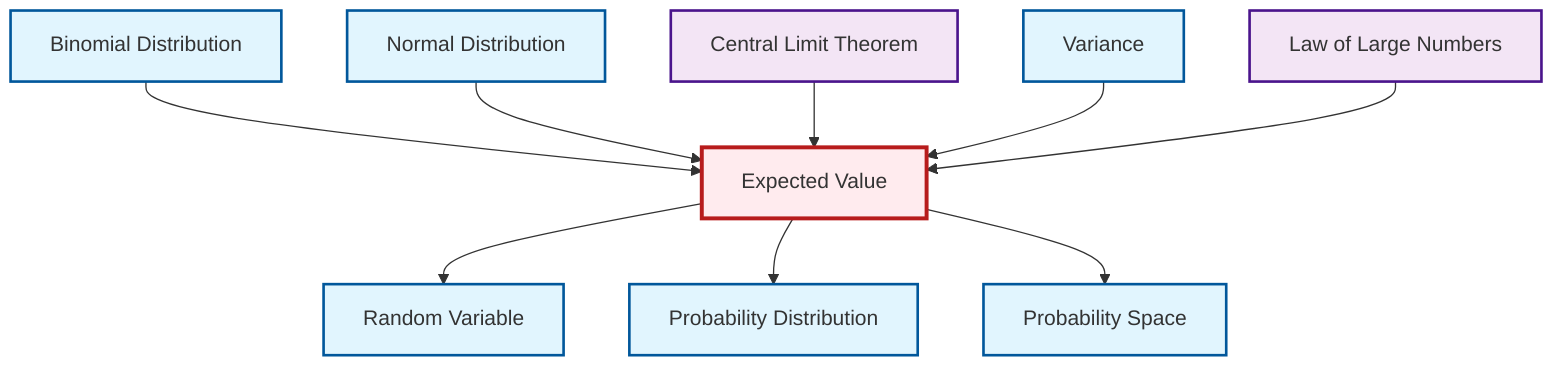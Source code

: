 graph TD
    classDef definition fill:#e1f5fe,stroke:#01579b,stroke-width:2px
    classDef theorem fill:#f3e5f5,stroke:#4a148c,stroke-width:2px
    classDef axiom fill:#fff3e0,stroke:#e65100,stroke-width:2px
    classDef example fill:#e8f5e9,stroke:#1b5e20,stroke-width:2px
    classDef current fill:#ffebee,stroke:#b71c1c,stroke-width:3px
    def-binomial-distribution["Binomial Distribution"]:::definition
    def-normal-distribution["Normal Distribution"]:::definition
    def-probability-space["Probability Space"]:::definition
    def-variance["Variance"]:::definition
    thm-law-of-large-numbers["Law of Large Numbers"]:::theorem
    def-probability-distribution["Probability Distribution"]:::definition
    def-random-variable["Random Variable"]:::definition
    def-expectation["Expected Value"]:::definition
    thm-central-limit["Central Limit Theorem"]:::theorem
    def-binomial-distribution --> def-expectation
    def-normal-distribution --> def-expectation
    def-expectation --> def-random-variable
    def-expectation --> def-probability-distribution
    thm-central-limit --> def-expectation
    def-expectation --> def-probability-space
    def-variance --> def-expectation
    thm-law-of-large-numbers --> def-expectation
    class def-expectation current